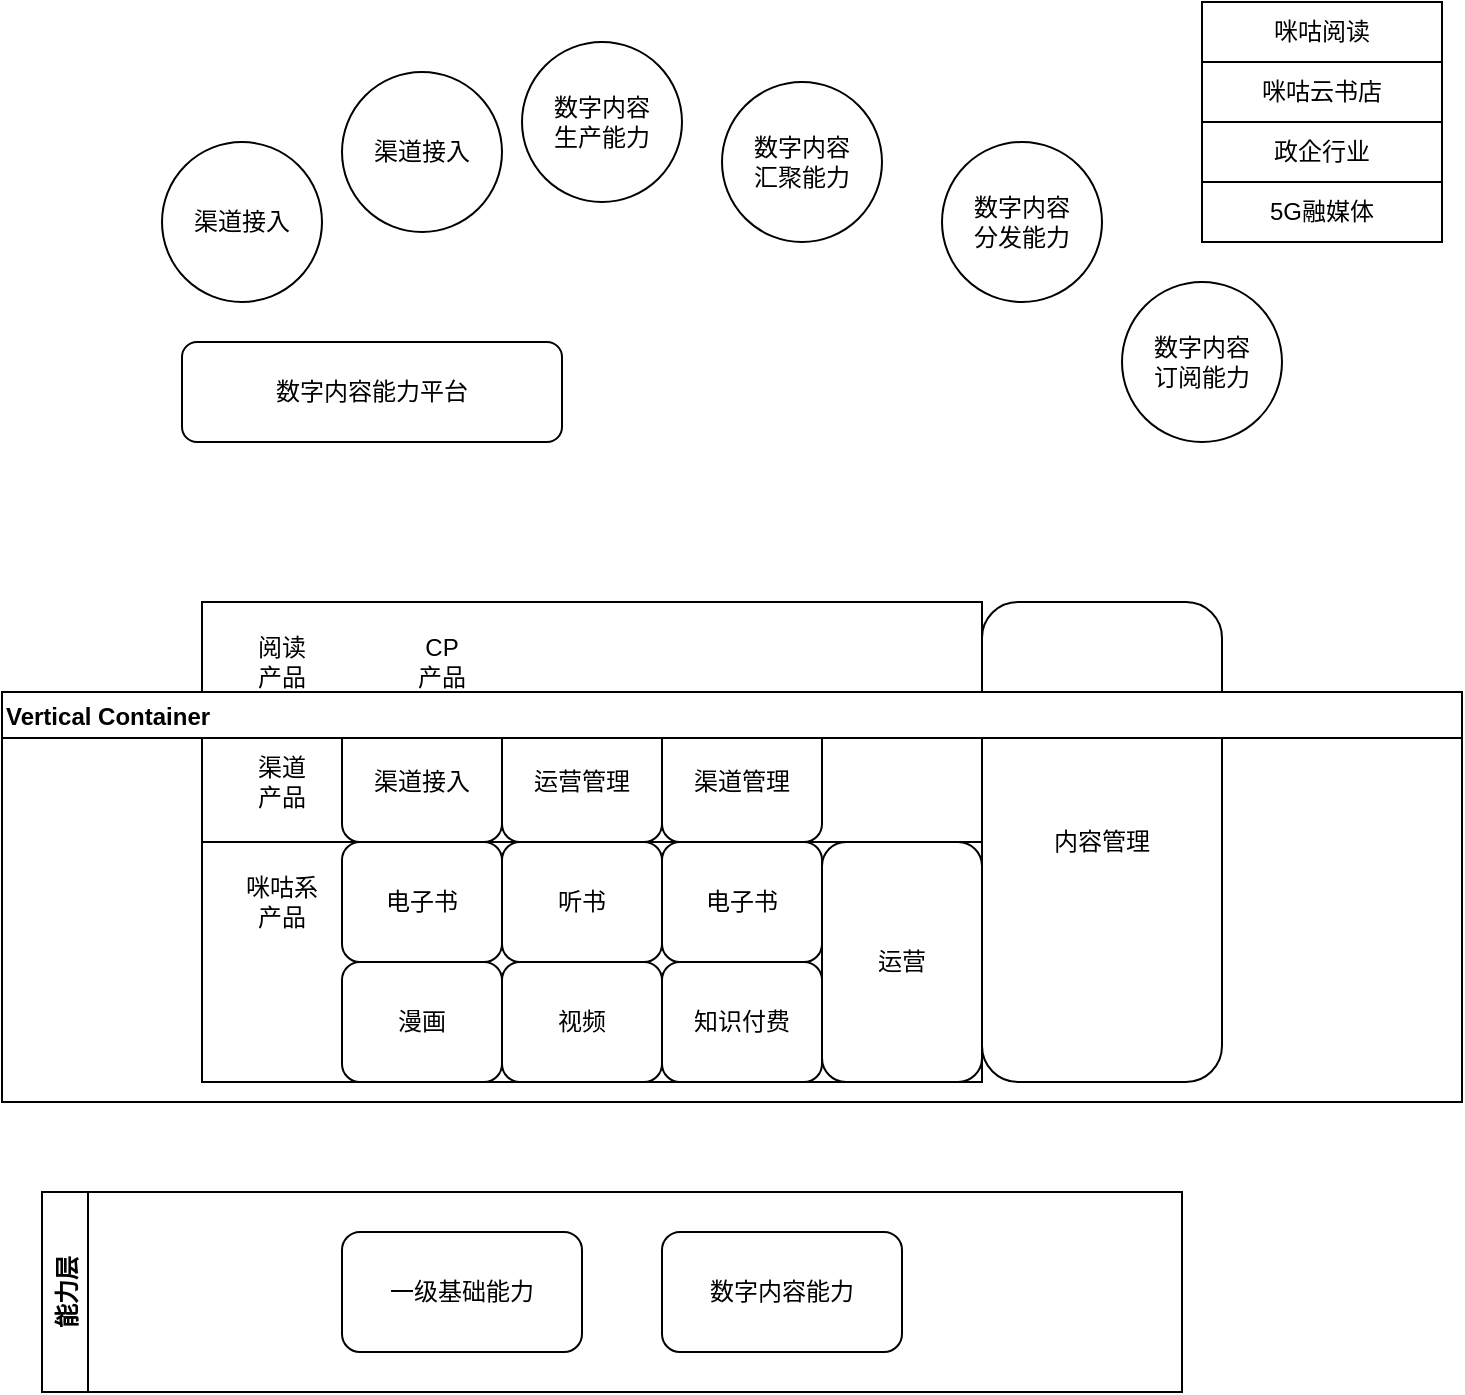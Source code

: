 <mxfile version="15.7.0" type="github" pages="2">
  <diagram id="cz_hN_qZs_6aXWZ0o-Bp" name="Page-1">
    <mxGraphModel dx="1038" dy="579" grid="1" gridSize="10" guides="1" tooltips="1" connect="1" arrows="1" fold="1" page="1" pageScale="1" pageWidth="827" pageHeight="1169" math="0" shadow="0">
      <root>
        <mxCell id="0" />
        <mxCell id="1" parent="0" />
        <mxCell id="KfpqDk-YECCE4Ld0_A3Z-1" value="数字内容能力平台" style="rounded=1;whiteSpace=wrap;html=1;" vertex="1" parent="1">
          <mxGeometry x="100" y="220" width="190" height="50" as="geometry" />
        </mxCell>
        <mxCell id="ZObfIorKPEmS5yq_7a3a-1" value="渠道接入" style="ellipse;whiteSpace=wrap;html=1;aspect=fixed;" vertex="1" parent="1">
          <mxGeometry x="90" y="120" width="80" height="80" as="geometry" />
        </mxCell>
        <mxCell id="ZObfIorKPEmS5yq_7a3a-2" value="数字内容&lt;br&gt;生产能力" style="ellipse;whiteSpace=wrap;html=1;aspect=fixed;" vertex="1" parent="1">
          <mxGeometry x="270" y="70" width="80" height="80" as="geometry" />
        </mxCell>
        <mxCell id="ZObfIorKPEmS5yq_7a3a-8" value="咪咕阅读" style="rounded=0;whiteSpace=wrap;html=1;" vertex="1" parent="1">
          <mxGeometry x="610" y="50" width="120" height="30" as="geometry" />
        </mxCell>
        <mxCell id="ZObfIorKPEmS5yq_7a3a-9" value="咪咕云书店" style="rounded=0;whiteSpace=wrap;html=1;" vertex="1" parent="1">
          <mxGeometry x="610" y="80" width="120" height="30" as="geometry" />
        </mxCell>
        <mxCell id="ZObfIorKPEmS5yq_7a3a-10" value="政企行业" style="rounded=0;whiteSpace=wrap;html=1;" vertex="1" parent="1">
          <mxGeometry x="610" y="110" width="120" height="30" as="geometry" />
        </mxCell>
        <mxCell id="ZObfIorKPEmS5yq_7a3a-11" value="5G融媒体" style="rounded=0;whiteSpace=wrap;html=1;" vertex="1" parent="1">
          <mxGeometry x="610" y="140" width="120" height="30" as="geometry" />
        </mxCell>
        <mxCell id="ZObfIorKPEmS5yq_7a3a-13" value="数字内容&lt;br&gt;汇聚能力" style="ellipse;whiteSpace=wrap;html=1;aspect=fixed;" vertex="1" parent="1">
          <mxGeometry x="370" y="90" width="80" height="80" as="geometry" />
        </mxCell>
        <mxCell id="ZObfIorKPEmS5yq_7a3a-14" value="数字内容&lt;br&gt;分发能力" style="ellipse;whiteSpace=wrap;html=1;aspect=fixed;" vertex="1" parent="1">
          <mxGeometry x="480" y="120" width="80" height="80" as="geometry" />
        </mxCell>
        <mxCell id="ZObfIorKPEmS5yq_7a3a-15" value="数字内容&lt;br&gt;订阅能力" style="ellipse;whiteSpace=wrap;html=1;aspect=fixed;" vertex="1" parent="1">
          <mxGeometry x="570" y="190" width="80" height="80" as="geometry" />
        </mxCell>
        <mxCell id="ZObfIorKPEmS5yq_7a3a-16" value="渠道接入" style="ellipse;whiteSpace=wrap;html=1;aspect=fixed;" vertex="1" parent="1">
          <mxGeometry x="180" y="85" width="80" height="80" as="geometry" />
        </mxCell>
        <mxCell id="ZObfIorKPEmS5yq_7a3a-29" value="" style="rounded=0;whiteSpace=wrap;html=1;" vertex="1" parent="1">
          <mxGeometry x="110" y="470" width="390" height="120" as="geometry" />
        </mxCell>
        <mxCell id="ZObfIorKPEmS5yq_7a3a-30" value="电子书" style="rounded=1;whiteSpace=wrap;html=1;imageWidth=24;imageHeight=24;" vertex="1" parent="1">
          <mxGeometry x="180" y="470" width="80" height="60" as="geometry" />
        </mxCell>
        <mxCell id="ZObfIorKPEmS5yq_7a3a-31" value="听书" style="rounded=1;whiteSpace=wrap;html=1;imageWidth=24;imageHeight=24;" vertex="1" parent="1">
          <mxGeometry x="260" y="470" width="80" height="60" as="geometry" />
        </mxCell>
        <mxCell id="ZObfIorKPEmS5yq_7a3a-32" value="电子书" style="rounded=1;whiteSpace=wrap;html=1;imageWidth=24;imageHeight=24;" vertex="1" parent="1">
          <mxGeometry x="340" y="470" width="80" height="60" as="geometry" />
        </mxCell>
        <mxCell id="ZObfIorKPEmS5yq_7a3a-33" value="漫画" style="rounded=1;whiteSpace=wrap;html=1;imageWidth=24;imageHeight=24;" vertex="1" parent="1">
          <mxGeometry x="180" y="530" width="80" height="60" as="geometry" />
        </mxCell>
        <mxCell id="ZObfIorKPEmS5yq_7a3a-34" value="视频" style="rounded=1;whiteSpace=wrap;html=1;imageWidth=24;imageHeight=24;" vertex="1" parent="1">
          <mxGeometry x="260" y="530" width="80" height="60" as="geometry" />
        </mxCell>
        <mxCell id="ZObfIorKPEmS5yq_7a3a-35" value="咪咕系&lt;br&gt;产品" style="text;html=1;strokeColor=none;fillColor=none;align=center;verticalAlign=middle;whiteSpace=wrap;rounded=0;" vertex="1" parent="1">
          <mxGeometry x="120" y="485" width="60" height="30" as="geometry" />
        </mxCell>
        <mxCell id="ZObfIorKPEmS5yq_7a3a-36" value="知识付费" style="rounded=1;whiteSpace=wrap;html=1;imageWidth=24;imageHeight=24;" vertex="1" parent="1">
          <mxGeometry x="340" y="530" width="80" height="60" as="geometry" />
        </mxCell>
        <mxCell id="ZObfIorKPEmS5yq_7a3a-37" value="运营" style="rounded=1;whiteSpace=wrap;html=1;imageWidth=24;imageHeight=24;" vertex="1" parent="1">
          <mxGeometry x="420" y="470" width="80" height="120" as="geometry" />
        </mxCell>
        <mxCell id="ZObfIorKPEmS5yq_7a3a-38" value="" style="rounded=0;whiteSpace=wrap;html=1;" vertex="1" parent="1">
          <mxGeometry x="110" y="410" width="390" height="60" as="geometry" />
        </mxCell>
        <mxCell id="ZObfIorKPEmS5yq_7a3a-39" value="渠道&lt;br&gt;产品" style="text;html=1;strokeColor=none;fillColor=none;align=center;verticalAlign=middle;whiteSpace=wrap;rounded=0;" vertex="1" parent="1">
          <mxGeometry x="120" y="425" width="60" height="30" as="geometry" />
        </mxCell>
        <mxCell id="ZObfIorKPEmS5yq_7a3a-40" value="渠道接入" style="rounded=1;whiteSpace=wrap;html=1;" vertex="1" parent="1">
          <mxGeometry x="180" y="410" width="80" height="60" as="geometry" />
        </mxCell>
        <mxCell id="ZObfIorKPEmS5yq_7a3a-41" value="运营管理" style="rounded=1;whiteSpace=wrap;html=1;" vertex="1" parent="1">
          <mxGeometry x="260" y="410" width="80" height="60" as="geometry" />
        </mxCell>
        <mxCell id="ZObfIorKPEmS5yq_7a3a-42" value="渠道管理" style="rounded=1;whiteSpace=wrap;html=1;" vertex="1" parent="1">
          <mxGeometry x="340" y="410" width="80" height="60" as="geometry" />
        </mxCell>
        <mxCell id="ZObfIorKPEmS5yq_7a3a-43" value="" style="rounded=0;whiteSpace=wrap;html=1;" vertex="1" parent="1">
          <mxGeometry x="110" y="350" width="390" height="60" as="geometry" />
        </mxCell>
        <mxCell id="ZObfIorKPEmS5yq_7a3a-45" value="阅读&lt;br&gt;产品" style="text;html=1;strokeColor=none;fillColor=none;align=center;verticalAlign=middle;whiteSpace=wrap;rounded=0;" vertex="1" parent="1">
          <mxGeometry x="120" y="365" width="60" height="30" as="geometry" />
        </mxCell>
        <mxCell id="ZObfIorKPEmS5yq_7a3a-47" value="内容管理" style="rounded=1;whiteSpace=wrap;html=1;" vertex="1" parent="1">
          <mxGeometry x="500" y="350" width="120" height="240" as="geometry" />
        </mxCell>
        <mxCell id="ZObfIorKPEmS5yq_7a3a-48" value="CP&lt;br&gt;产品" style="text;html=1;strokeColor=none;fillColor=none;align=center;verticalAlign=middle;whiteSpace=wrap;rounded=0;" vertex="1" parent="1">
          <mxGeometry x="200" y="365" width="60" height="30" as="geometry" />
        </mxCell>
        <mxCell id="ZObfIorKPEmS5yq_7a3a-51" value="能力层" style="swimlane;horizontal=0;textDirection=ltr;" vertex="1" parent="1">
          <mxGeometry x="30" y="645" width="570" height="100" as="geometry">
            <mxRectangle x="30" y="645" width="30" height="60" as="alternateBounds" />
          </mxGeometry>
        </mxCell>
        <mxCell id="ZObfIorKPEmS5yq_7a3a-18" value="一级基础能力" style="rounded=1;whiteSpace=wrap;html=1;" vertex="1" parent="ZObfIorKPEmS5yq_7a3a-51">
          <mxGeometry x="150" y="20" width="120" height="60" as="geometry" />
        </mxCell>
        <mxCell id="ZObfIorKPEmS5yq_7a3a-19" value="数字内容能力" style="rounded=1;whiteSpace=wrap;html=1;" vertex="1" parent="ZObfIorKPEmS5yq_7a3a-51">
          <mxGeometry x="310" y="20" width="120" height="60" as="geometry" />
        </mxCell>
        <mxCell id="ZObfIorKPEmS5yq_7a3a-53" value="Vertical Container" style="swimlane;labelPosition=center;verticalLabelPosition=middle;align=left;verticalAlign=middle;textDirection=ltr;swimlaneLine=1;shadow=0;" vertex="1" parent="1">
          <mxGeometry x="10" y="395" width="730" height="205" as="geometry" />
        </mxCell>
      </root>
    </mxGraphModel>
  </diagram>
  <diagram id="S2uerGcFOqV6QK5exXmG" name="Page-2">
    <mxGraphModel dx="1038" dy="579" grid="1" gridSize="10" guides="1" tooltips="1" connect="1" arrows="1" fold="1" page="1" pageScale="1" pageWidth="827" pageHeight="1169" math="0" shadow="0">
      <root>
        <mxCell id="V3DW3f00zwKwSgwLE8GD-0" />
        <mxCell id="V3DW3f00zwKwSgwLE8GD-1" parent="V3DW3f00zwKwSgwLE8GD-0" />
      </root>
    </mxGraphModel>
  </diagram>
</mxfile>
